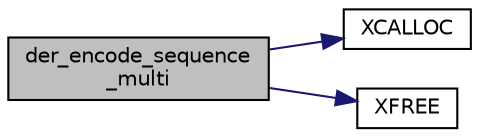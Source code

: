 digraph "der_encode_sequence_multi"
{
 // LATEX_PDF_SIZE
  edge [fontname="Helvetica",fontsize="10",labelfontname="Helvetica",labelfontsize="10"];
  node [fontname="Helvetica",fontsize="10",shape=record];
  rankdir="LR";
  Node0 [label="der_encode_sequence\l_multi",height=0.2,width=0.4,color="black", fillcolor="grey75", style="filled", fontcolor="black",tooltip="Encode a SEQUENCE type using a VA list."];
  Node0 -> Node1 [color="midnightblue",fontsize="10",style="solid",fontname="Helvetica"];
  Node1 [label="XCALLOC",height=0.2,width=0.4,color="black", fillcolor="white", style="filled",URL="$tomcrypt__cfg_8h.html#a151dda14cd7acae31eaf1102b0cc0685",tooltip=" "];
  Node0 -> Node2 [color="midnightblue",fontsize="10",style="solid",fontname="Helvetica"];
  Node2 [label="XFREE",height=0.2,width=0.4,color="black", fillcolor="white", style="filled",URL="$tomcrypt__cfg_8h.html#a260d66fc0690e0502cf3bfe7b5244b75",tooltip=" "];
}
